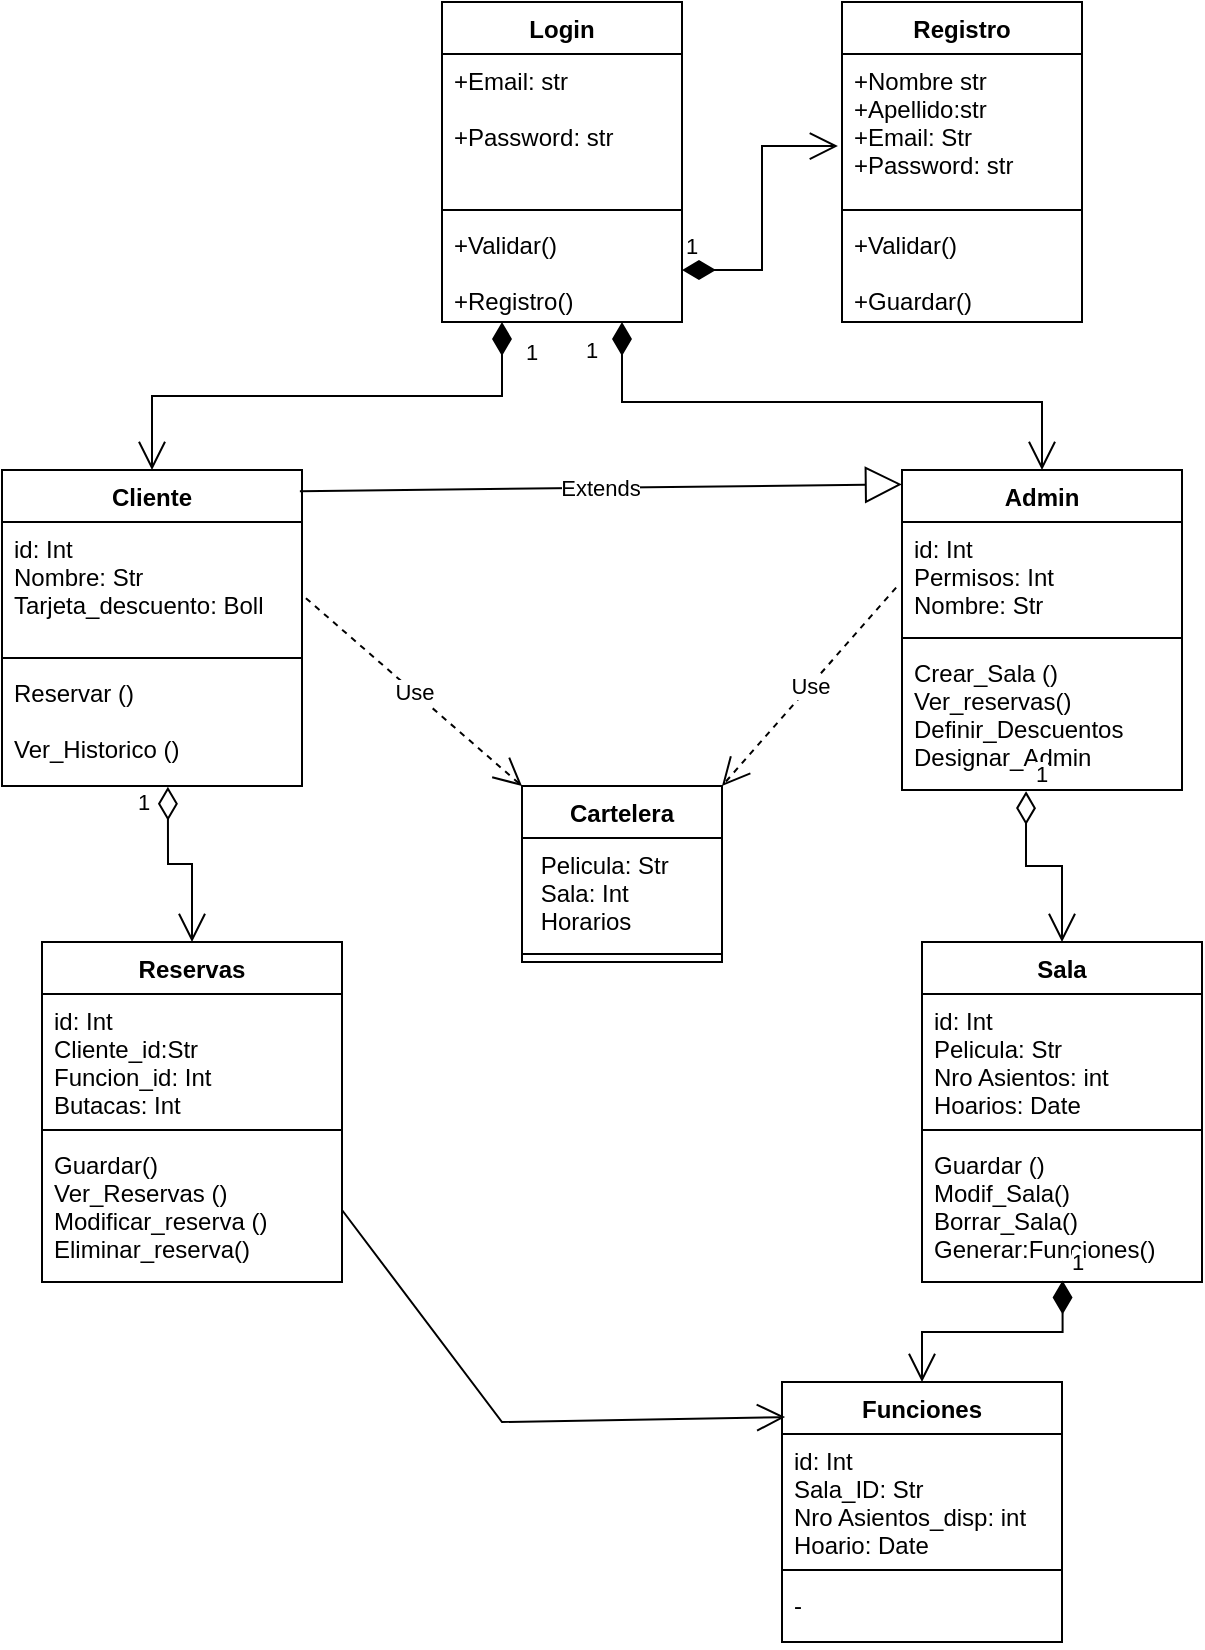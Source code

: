 <mxfile version="20.6.0" type="device"><diagram id="C5RBs43oDa-KdzZeNtuy" name="Page-1"><mxGraphModel dx="1415" dy="826" grid="1" gridSize="10" guides="1" tooltips="1" connect="1" arrows="1" fold="1" page="1" pageScale="1" pageWidth="827" pageHeight="1169" math="0" shadow="0"><root><mxCell id="WIyWlLk6GJQsqaUBKTNV-0"/><mxCell id="WIyWlLk6GJQsqaUBKTNV-1" parent="WIyWlLk6GJQsqaUBKTNV-0"/><mxCell id="G6bfXHB_OAxNn7_4Vatx-1" value="Login" style="swimlane;fontStyle=1;align=center;verticalAlign=top;childLayout=stackLayout;horizontal=1;startSize=26;horizontalStack=0;resizeParent=1;resizeParentMax=0;resizeLast=0;collapsible=1;marginBottom=0;" vertex="1" parent="WIyWlLk6GJQsqaUBKTNV-1"><mxGeometry x="330" y="210" width="120" height="160" as="geometry"/></mxCell><mxCell id="G6bfXHB_OAxNn7_4Vatx-2" value="+Email: str&#10;&#10;+Password: str" style="text;strokeColor=none;fillColor=none;align=left;verticalAlign=top;spacingLeft=4;spacingRight=4;overflow=hidden;rotatable=0;points=[[0,0.5],[1,0.5]];portConstraint=eastwest;" vertex="1" parent="G6bfXHB_OAxNn7_4Vatx-1"><mxGeometry y="26" width="120" height="74" as="geometry"/></mxCell><mxCell id="G6bfXHB_OAxNn7_4Vatx-3" value="" style="line;strokeWidth=1;fillColor=none;align=left;verticalAlign=middle;spacingTop=-1;spacingLeft=3;spacingRight=3;rotatable=0;labelPosition=right;points=[];portConstraint=eastwest;strokeColor=inherit;" vertex="1" parent="G6bfXHB_OAxNn7_4Vatx-1"><mxGeometry y="100" width="120" height="8" as="geometry"/></mxCell><mxCell id="G6bfXHB_OAxNn7_4Vatx-4" value="+Validar()&#10;&#10;+Registro()" style="text;strokeColor=none;fillColor=none;align=left;verticalAlign=top;spacingLeft=4;spacingRight=4;overflow=hidden;rotatable=0;points=[[0,0.5],[1,0.5]];portConstraint=eastwest;" vertex="1" parent="G6bfXHB_OAxNn7_4Vatx-1"><mxGeometry y="108" width="120" height="52" as="geometry"/></mxCell><mxCell id="G6bfXHB_OAxNn7_4Vatx-5" value="Registro" style="swimlane;fontStyle=1;align=center;verticalAlign=top;childLayout=stackLayout;horizontal=1;startSize=26;horizontalStack=0;resizeParent=1;resizeParentMax=0;resizeLast=0;collapsible=1;marginBottom=0;" vertex="1" parent="WIyWlLk6GJQsqaUBKTNV-1"><mxGeometry x="530" y="210" width="120" height="160" as="geometry"/></mxCell><mxCell id="G6bfXHB_OAxNn7_4Vatx-6" value="+Nombre str&#10;+Apellido:str&#10;+Email: Str&#10;+Password: str&#10;" style="text;strokeColor=none;fillColor=none;align=left;verticalAlign=top;spacingLeft=4;spacingRight=4;overflow=hidden;rotatable=0;points=[[0,0.5],[1,0.5]];portConstraint=eastwest;" vertex="1" parent="G6bfXHB_OAxNn7_4Vatx-5"><mxGeometry y="26" width="120" height="74" as="geometry"/></mxCell><mxCell id="G6bfXHB_OAxNn7_4Vatx-7" value="" style="line;strokeWidth=1;fillColor=none;align=left;verticalAlign=middle;spacingTop=-1;spacingLeft=3;spacingRight=3;rotatable=0;labelPosition=right;points=[];portConstraint=eastwest;strokeColor=inherit;" vertex="1" parent="G6bfXHB_OAxNn7_4Vatx-5"><mxGeometry y="100" width="120" height="8" as="geometry"/></mxCell><mxCell id="G6bfXHB_OAxNn7_4Vatx-8" value="+Validar()&#10;&#10;+Guardar()" style="text;strokeColor=none;fillColor=none;align=left;verticalAlign=top;spacingLeft=4;spacingRight=4;overflow=hidden;rotatable=0;points=[[0,0.5],[1,0.5]];portConstraint=eastwest;" vertex="1" parent="G6bfXHB_OAxNn7_4Vatx-5"><mxGeometry y="108" width="120" height="52" as="geometry"/></mxCell><mxCell id="G6bfXHB_OAxNn7_4Vatx-10" value="Cliente" style="swimlane;fontStyle=1;align=center;verticalAlign=top;childLayout=stackLayout;horizontal=1;startSize=26;horizontalStack=0;resizeParent=1;resizeParentMax=0;resizeLast=0;collapsible=1;marginBottom=0;" vertex="1" parent="WIyWlLk6GJQsqaUBKTNV-1"><mxGeometry x="110" y="444" width="150" height="158" as="geometry"/></mxCell><mxCell id="G6bfXHB_OAxNn7_4Vatx-11" value="id: Int&#10;Nombre: Str&#10;Tarjeta_descuento: Boll" style="text;strokeColor=none;fillColor=none;align=left;verticalAlign=top;spacingLeft=4;spacingRight=4;overflow=hidden;rotatable=0;points=[[0,0.5],[1,0.5]];portConstraint=eastwest;" vertex="1" parent="G6bfXHB_OAxNn7_4Vatx-10"><mxGeometry y="26" width="150" height="64" as="geometry"/></mxCell><mxCell id="G6bfXHB_OAxNn7_4Vatx-12" value="" style="line;strokeWidth=1;fillColor=none;align=left;verticalAlign=middle;spacingTop=-1;spacingLeft=3;spacingRight=3;rotatable=0;labelPosition=right;points=[];portConstraint=eastwest;strokeColor=inherit;" vertex="1" parent="G6bfXHB_OAxNn7_4Vatx-10"><mxGeometry y="90" width="150" height="8" as="geometry"/></mxCell><mxCell id="G6bfXHB_OAxNn7_4Vatx-13" value="Reservar ()&#10;&#10;Ver_Historico ()&#10;" style="text;strokeColor=none;fillColor=none;align=left;verticalAlign=top;spacingLeft=4;spacingRight=4;overflow=hidden;rotatable=0;points=[[0,0.5],[1,0.5]];portConstraint=eastwest;" vertex="1" parent="G6bfXHB_OAxNn7_4Vatx-10"><mxGeometry y="98" width="150" height="60" as="geometry"/></mxCell><mxCell id="G6bfXHB_OAxNn7_4Vatx-14" value="Admin" style="swimlane;fontStyle=1;align=center;verticalAlign=top;childLayout=stackLayout;horizontal=1;startSize=26;horizontalStack=0;resizeParent=1;resizeParentMax=0;resizeLast=0;collapsible=1;marginBottom=0;" vertex="1" parent="WIyWlLk6GJQsqaUBKTNV-1"><mxGeometry x="560" y="444" width="140" height="160" as="geometry"/></mxCell><mxCell id="G6bfXHB_OAxNn7_4Vatx-15" value="id: Int&#10;Permisos: Int&#10;Nombre: Str" style="text;strokeColor=none;fillColor=none;align=left;verticalAlign=top;spacingLeft=4;spacingRight=4;overflow=hidden;rotatable=0;points=[[0,0.5],[1,0.5]];portConstraint=eastwest;" vertex="1" parent="G6bfXHB_OAxNn7_4Vatx-14"><mxGeometry y="26" width="140" height="54" as="geometry"/></mxCell><mxCell id="G6bfXHB_OAxNn7_4Vatx-16" value="" style="line;strokeWidth=1;fillColor=none;align=left;verticalAlign=middle;spacingTop=-1;spacingLeft=3;spacingRight=3;rotatable=0;labelPosition=right;points=[];portConstraint=eastwest;strokeColor=inherit;" vertex="1" parent="G6bfXHB_OAxNn7_4Vatx-14"><mxGeometry y="80" width="140" height="8" as="geometry"/></mxCell><mxCell id="G6bfXHB_OAxNn7_4Vatx-17" value="Crear_Sala ()&#10;Ver_reservas()&#10;Definir_Descuentos&#10;Designar_Admin&#10;&#10;" style="text;strokeColor=none;fillColor=none;align=left;verticalAlign=top;spacingLeft=4;spacingRight=4;overflow=hidden;rotatable=0;points=[[0,0.5],[1,0.5]];portConstraint=eastwest;" vertex="1" parent="G6bfXHB_OAxNn7_4Vatx-14"><mxGeometry y="88" width="140" height="72" as="geometry"/></mxCell><mxCell id="G6bfXHB_OAxNn7_4Vatx-18" value="1" style="endArrow=open;html=1;endSize=12;startArrow=diamondThin;startSize=14;startFill=1;edgeStyle=orthogonalEdgeStyle;align=left;verticalAlign=bottom;rounded=0;entryX=-0.017;entryY=0.622;entryDx=0;entryDy=0;entryPerimeter=0;" edge="1" parent="WIyWlLk6GJQsqaUBKTNV-1" source="G6bfXHB_OAxNn7_4Vatx-4" target="G6bfXHB_OAxNn7_4Vatx-6"><mxGeometry x="-1" y="3" relative="1" as="geometry"><mxPoint x="220" y="560" as="sourcePoint"/><mxPoint x="380" y="560" as="targetPoint"/></mxGeometry></mxCell><mxCell id="G6bfXHB_OAxNn7_4Vatx-19" value="Extends" style="endArrow=block;endSize=16;endFill=0;html=1;rounded=0;exitX=0.993;exitY=0.067;exitDx=0;exitDy=0;exitPerimeter=0;entryX=0;entryY=0.045;entryDx=0;entryDy=0;entryPerimeter=0;" edge="1" parent="WIyWlLk6GJQsqaUBKTNV-1" source="G6bfXHB_OAxNn7_4Vatx-10" target="G6bfXHB_OAxNn7_4Vatx-14"><mxGeometry width="160" relative="1" as="geometry"><mxPoint x="330" y="500" as="sourcePoint"/><mxPoint x="440" y="500" as="targetPoint"/><Array as="points"/></mxGeometry></mxCell><mxCell id="G6bfXHB_OAxNn7_4Vatx-20" value="1" style="endArrow=open;html=1;endSize=12;startArrow=diamondThin;startSize=14;startFill=1;edgeStyle=orthogonalEdgeStyle;align=left;verticalAlign=bottom;rounded=0;entryX=0.5;entryY=0;entryDx=0;entryDy=0;exitX=0.25;exitY=1;exitDx=0;exitDy=0;exitPerimeter=0;" edge="1" parent="WIyWlLk6GJQsqaUBKTNV-1" source="G6bfXHB_OAxNn7_4Vatx-4" target="G6bfXHB_OAxNn7_4Vatx-10"><mxGeometry x="-0.809" y="10" relative="1" as="geometry"><mxPoint x="360" y="390" as="sourcePoint"/><mxPoint x="380" y="560" as="targetPoint"/><mxPoint as="offset"/></mxGeometry></mxCell><mxCell id="G6bfXHB_OAxNn7_4Vatx-22" value="1" style="endArrow=open;html=1;endSize=12;startArrow=diamondThin;startSize=14;startFill=1;edgeStyle=orthogonalEdgeStyle;align=left;verticalAlign=bottom;rounded=0;entryX=0.5;entryY=0;entryDx=0;entryDy=0;" edge="1" parent="WIyWlLk6GJQsqaUBKTNV-1" source="G6bfXHB_OAxNn7_4Vatx-4" target="G6bfXHB_OAxNn7_4Vatx-14"><mxGeometry x="-0.842" y="-20" relative="1" as="geometry"><mxPoint x="220" y="560" as="sourcePoint"/><mxPoint x="380" y="560" as="targetPoint"/><Array as="points"><mxPoint x="420" y="410"/><mxPoint x="630" y="410"/></Array><mxPoint as="offset"/></mxGeometry></mxCell><mxCell id="G6bfXHB_OAxNn7_4Vatx-24" value="Cartelera" style="swimlane;fontStyle=1;align=center;verticalAlign=top;childLayout=stackLayout;horizontal=1;startSize=26;horizontalStack=0;resizeParent=1;resizeParentMax=0;resizeLast=0;collapsible=1;marginBottom=0;" vertex="1" parent="WIyWlLk6GJQsqaUBKTNV-1"><mxGeometry x="370" y="602" width="100" height="88" as="geometry"/></mxCell><mxCell id="G6bfXHB_OAxNn7_4Vatx-25" value=" Pelicula: Str&#10; Sala: Int&#10; Horarios&#10;&#10;" style="text;strokeColor=none;fillColor=none;align=left;verticalAlign=top;spacingLeft=4;spacingRight=4;overflow=hidden;rotatable=0;points=[[0,0.5],[1,0.5]];portConstraint=eastwest;" vertex="1" parent="G6bfXHB_OAxNn7_4Vatx-24"><mxGeometry y="26" width="100" height="54" as="geometry"/></mxCell><mxCell id="G6bfXHB_OAxNn7_4Vatx-26" value="" style="line;strokeWidth=1;fillColor=none;align=left;verticalAlign=middle;spacingTop=-1;spacingLeft=3;spacingRight=3;rotatable=0;labelPosition=right;points=[];portConstraint=eastwest;strokeColor=inherit;" vertex="1" parent="G6bfXHB_OAxNn7_4Vatx-24"><mxGeometry y="80" width="100" height="8" as="geometry"/></mxCell><mxCell id="G6bfXHB_OAxNn7_4Vatx-28" value="Use" style="endArrow=open;endSize=12;dashed=1;html=1;rounded=0;exitX=1.013;exitY=0.595;exitDx=0;exitDy=0;exitPerimeter=0;entryX=0;entryY=0;entryDx=0;entryDy=0;" edge="1" parent="WIyWlLk6GJQsqaUBKTNV-1" source="G6bfXHB_OAxNn7_4Vatx-11" target="G6bfXHB_OAxNn7_4Vatx-24"><mxGeometry width="160" relative="1" as="geometry"><mxPoint x="330" y="670" as="sourcePoint"/><mxPoint x="380" y="640" as="targetPoint"/></mxGeometry></mxCell><mxCell id="G6bfXHB_OAxNn7_4Vatx-29" value="Use" style="endArrow=open;endSize=12;dashed=1;html=1;rounded=0;exitX=-0.021;exitY=0.607;exitDx=0;exitDy=0;exitPerimeter=0;entryX=1;entryY=0;entryDx=0;entryDy=0;" edge="1" parent="WIyWlLk6GJQsqaUBKTNV-1" source="G6bfXHB_OAxNn7_4Vatx-15" target="G6bfXHB_OAxNn7_4Vatx-24"><mxGeometry width="160" relative="1" as="geometry"><mxPoint x="560" y="560" as="sourcePoint"/><mxPoint x="480" y="650" as="targetPoint"/></mxGeometry></mxCell><mxCell id="G6bfXHB_OAxNn7_4Vatx-30" value="Reservas" style="swimlane;fontStyle=1;align=center;verticalAlign=top;childLayout=stackLayout;horizontal=1;startSize=26;horizontalStack=0;resizeParent=1;resizeParentMax=0;resizeLast=0;collapsible=1;marginBottom=0;" vertex="1" parent="WIyWlLk6GJQsqaUBKTNV-1"><mxGeometry x="130" y="680" width="150" height="170" as="geometry"/></mxCell><mxCell id="G6bfXHB_OAxNn7_4Vatx-31" value="id: Int&#10;Cliente_id:Str&#10;Funcion_id: Int &#10;Butacas: Int" style="text;strokeColor=none;fillColor=none;align=left;verticalAlign=top;spacingLeft=4;spacingRight=4;overflow=hidden;rotatable=0;points=[[0,0.5],[1,0.5]];portConstraint=eastwest;" vertex="1" parent="G6bfXHB_OAxNn7_4Vatx-30"><mxGeometry y="26" width="150" height="64" as="geometry"/></mxCell><mxCell id="G6bfXHB_OAxNn7_4Vatx-32" value="" style="line;strokeWidth=1;fillColor=none;align=left;verticalAlign=middle;spacingTop=-1;spacingLeft=3;spacingRight=3;rotatable=0;labelPosition=right;points=[];portConstraint=eastwest;strokeColor=inherit;" vertex="1" parent="G6bfXHB_OAxNn7_4Vatx-30"><mxGeometry y="90" width="150" height="8" as="geometry"/></mxCell><mxCell id="G6bfXHB_OAxNn7_4Vatx-33" value="Guardar()&#10;Ver_Reservas ()&#10;Modificar_reserva ()&#10;Eliminar_reserva()&#10;" style="text;strokeColor=none;fillColor=none;align=left;verticalAlign=top;spacingLeft=4;spacingRight=4;overflow=hidden;rotatable=0;points=[[0,0.5],[1,0.5]];portConstraint=eastwest;" vertex="1" parent="G6bfXHB_OAxNn7_4Vatx-30"><mxGeometry y="98" width="150" height="72" as="geometry"/></mxCell><mxCell id="G6bfXHB_OAxNn7_4Vatx-34" value="1" style="endArrow=open;html=1;endSize=12;startArrow=diamondThin;startSize=14;startFill=0;edgeStyle=orthogonalEdgeStyle;align=left;verticalAlign=bottom;rounded=0;exitX=0.553;exitY=1.006;exitDx=0;exitDy=0;exitPerimeter=0;" edge="1" parent="WIyWlLk6GJQsqaUBKTNV-1" source="G6bfXHB_OAxNn7_4Vatx-13" target="G6bfXHB_OAxNn7_4Vatx-30"><mxGeometry x="-0.635" y="-17" relative="1" as="geometry"><mxPoint x="210" y="690" as="sourcePoint"/><mxPoint x="270" y="690" as="targetPoint"/><Array as="points"/><mxPoint as="offset"/></mxGeometry></mxCell><mxCell id="G6bfXHB_OAxNn7_4Vatx-35" value="Sala" style="swimlane;fontStyle=1;align=center;verticalAlign=top;childLayout=stackLayout;horizontal=1;startSize=26;horizontalStack=0;resizeParent=1;resizeParentMax=0;resizeLast=0;collapsible=1;marginBottom=0;" vertex="1" parent="WIyWlLk6GJQsqaUBKTNV-1"><mxGeometry x="570" y="680" width="140" height="170" as="geometry"/></mxCell><mxCell id="G6bfXHB_OAxNn7_4Vatx-36" value="id: Int&#10;Pelicula: Str&#10;Nro Asientos: int&#10;Hoarios: Date" style="text;strokeColor=none;fillColor=none;align=left;verticalAlign=top;spacingLeft=4;spacingRight=4;overflow=hidden;rotatable=0;points=[[0,0.5],[1,0.5]];portConstraint=eastwest;" vertex="1" parent="G6bfXHB_OAxNn7_4Vatx-35"><mxGeometry y="26" width="140" height="64" as="geometry"/></mxCell><mxCell id="G6bfXHB_OAxNn7_4Vatx-37" value="" style="line;strokeWidth=1;fillColor=none;align=left;verticalAlign=middle;spacingTop=-1;spacingLeft=3;spacingRight=3;rotatable=0;labelPosition=right;points=[];portConstraint=eastwest;strokeColor=inherit;" vertex="1" parent="G6bfXHB_OAxNn7_4Vatx-35"><mxGeometry y="90" width="140" height="8" as="geometry"/></mxCell><mxCell id="G6bfXHB_OAxNn7_4Vatx-38" value="Guardar ()&#10;Modif_Sala()&#10;Borrar_Sala()&#10;Generar:Funciones()" style="text;strokeColor=none;fillColor=none;align=left;verticalAlign=top;spacingLeft=4;spacingRight=4;overflow=hidden;rotatable=0;points=[[0,0.5],[1,0.5]];portConstraint=eastwest;" vertex="1" parent="G6bfXHB_OAxNn7_4Vatx-35"><mxGeometry y="98" width="140" height="72" as="geometry"/></mxCell><mxCell id="G6bfXHB_OAxNn7_4Vatx-39" value="1" style="endArrow=open;html=1;endSize=12;startArrow=diamondThin;startSize=14;startFill=0;edgeStyle=orthogonalEdgeStyle;align=left;verticalAlign=bottom;rounded=0;exitX=0.443;exitY=1.008;exitDx=0;exitDy=0;exitPerimeter=0;" edge="1" parent="WIyWlLk6GJQsqaUBKTNV-1" source="G6bfXHB_OAxNn7_4Vatx-17" target="G6bfXHB_OAxNn7_4Vatx-35"><mxGeometry x="-1" y="3" relative="1" as="geometry"><mxPoint x="620" y="740" as="sourcePoint"/><mxPoint x="610" y="810" as="targetPoint"/><Array as="points"/></mxGeometry></mxCell><mxCell id="G6bfXHB_OAxNn7_4Vatx-45" value="Funciones" style="swimlane;fontStyle=1;align=center;verticalAlign=top;childLayout=stackLayout;horizontal=1;startSize=26;horizontalStack=0;resizeParent=1;resizeParentMax=0;resizeLast=0;collapsible=1;marginBottom=0;" vertex="1" parent="WIyWlLk6GJQsqaUBKTNV-1"><mxGeometry x="500" y="900" width="140" height="130" as="geometry"/></mxCell><mxCell id="G6bfXHB_OAxNn7_4Vatx-46" value="id: Int&#10;Sala_ID: Str&#10;Nro Asientos_disp: int&#10;Hoario: Date" style="text;strokeColor=none;fillColor=none;align=left;verticalAlign=top;spacingLeft=4;spacingRight=4;overflow=hidden;rotatable=0;points=[[0,0.5],[1,0.5]];portConstraint=eastwest;" vertex="1" parent="G6bfXHB_OAxNn7_4Vatx-45"><mxGeometry y="26" width="140" height="64" as="geometry"/></mxCell><mxCell id="G6bfXHB_OAxNn7_4Vatx-47" value="" style="line;strokeWidth=1;fillColor=none;align=left;verticalAlign=middle;spacingTop=-1;spacingLeft=3;spacingRight=3;rotatable=0;labelPosition=right;points=[];portConstraint=eastwest;strokeColor=inherit;" vertex="1" parent="G6bfXHB_OAxNn7_4Vatx-45"><mxGeometry y="90" width="140" height="8" as="geometry"/></mxCell><mxCell id="G6bfXHB_OAxNn7_4Vatx-48" value="-" style="text;strokeColor=none;fillColor=none;align=left;verticalAlign=top;spacingLeft=4;spacingRight=4;overflow=hidden;rotatable=0;points=[[0,0.5],[1,0.5]];portConstraint=eastwest;" vertex="1" parent="G6bfXHB_OAxNn7_4Vatx-45"><mxGeometry y="98" width="140" height="32" as="geometry"/></mxCell><mxCell id="G6bfXHB_OAxNn7_4Vatx-50" value="1" style="endArrow=open;html=1;endSize=12;startArrow=diamondThin;startSize=14;startFill=1;edgeStyle=orthogonalEdgeStyle;align=left;verticalAlign=bottom;rounded=0;exitX=0.502;exitY=0.99;exitDx=0;exitDy=0;exitPerimeter=0;entryX=0.5;entryY=0;entryDx=0;entryDy=0;" edge="1" parent="WIyWlLk6GJQsqaUBKTNV-1" source="G6bfXHB_OAxNn7_4Vatx-38" target="G6bfXHB_OAxNn7_4Vatx-45"><mxGeometry x="-1" y="3" relative="1" as="geometry"><mxPoint x="610" y="920" as="sourcePoint"/><mxPoint x="770" y="920" as="targetPoint"/></mxGeometry></mxCell><mxCell id="G6bfXHB_OAxNn7_4Vatx-51" value="" style="endArrow=open;endFill=1;endSize=12;html=1;rounded=0;entryX=0.011;entryY=0.135;entryDx=0;entryDy=0;entryPerimeter=0;exitX=1;exitY=0.5;exitDx=0;exitDy=0;" edge="1" parent="WIyWlLk6GJQsqaUBKTNV-1" source="G6bfXHB_OAxNn7_4Vatx-33" target="G6bfXHB_OAxNn7_4Vatx-45"><mxGeometry width="160" relative="1" as="geometry"><mxPoint x="230" y="840" as="sourcePoint"/><mxPoint x="460" y="950" as="targetPoint"/><Array as="points"><mxPoint x="360" y="920"/></Array></mxGeometry></mxCell></root></mxGraphModel></diagram></mxfile>